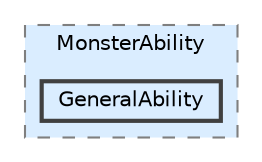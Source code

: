 digraph "Q:/IdleWave/Projet/Assets/Scripts/RogueGenesia/Survival/Monster/MonsterAbility/GeneralAbility"
{
 // LATEX_PDF_SIZE
  bgcolor="transparent";
  edge [fontname=Helvetica,fontsize=10,labelfontname=Helvetica,labelfontsize=10];
  node [fontname=Helvetica,fontsize=10,shape=box,height=0.2,width=0.4];
  compound=true
  subgraph clusterdir_538f032d2ef2b6f8ce104697cb66795e {
    graph [ bgcolor="#daedff", pencolor="grey50", label="MonsterAbility", fontname=Helvetica,fontsize=10 style="filled,dashed", URL="dir_538f032d2ef2b6f8ce104697cb66795e.html",tooltip=""]
  dir_788c42c405973d98c2f3d37f79352838 [label="GeneralAbility", fillcolor="#daedff", color="grey25", style="filled,bold", URL="dir_788c42c405973d98c2f3d37f79352838.html",tooltip=""];
  }
}
